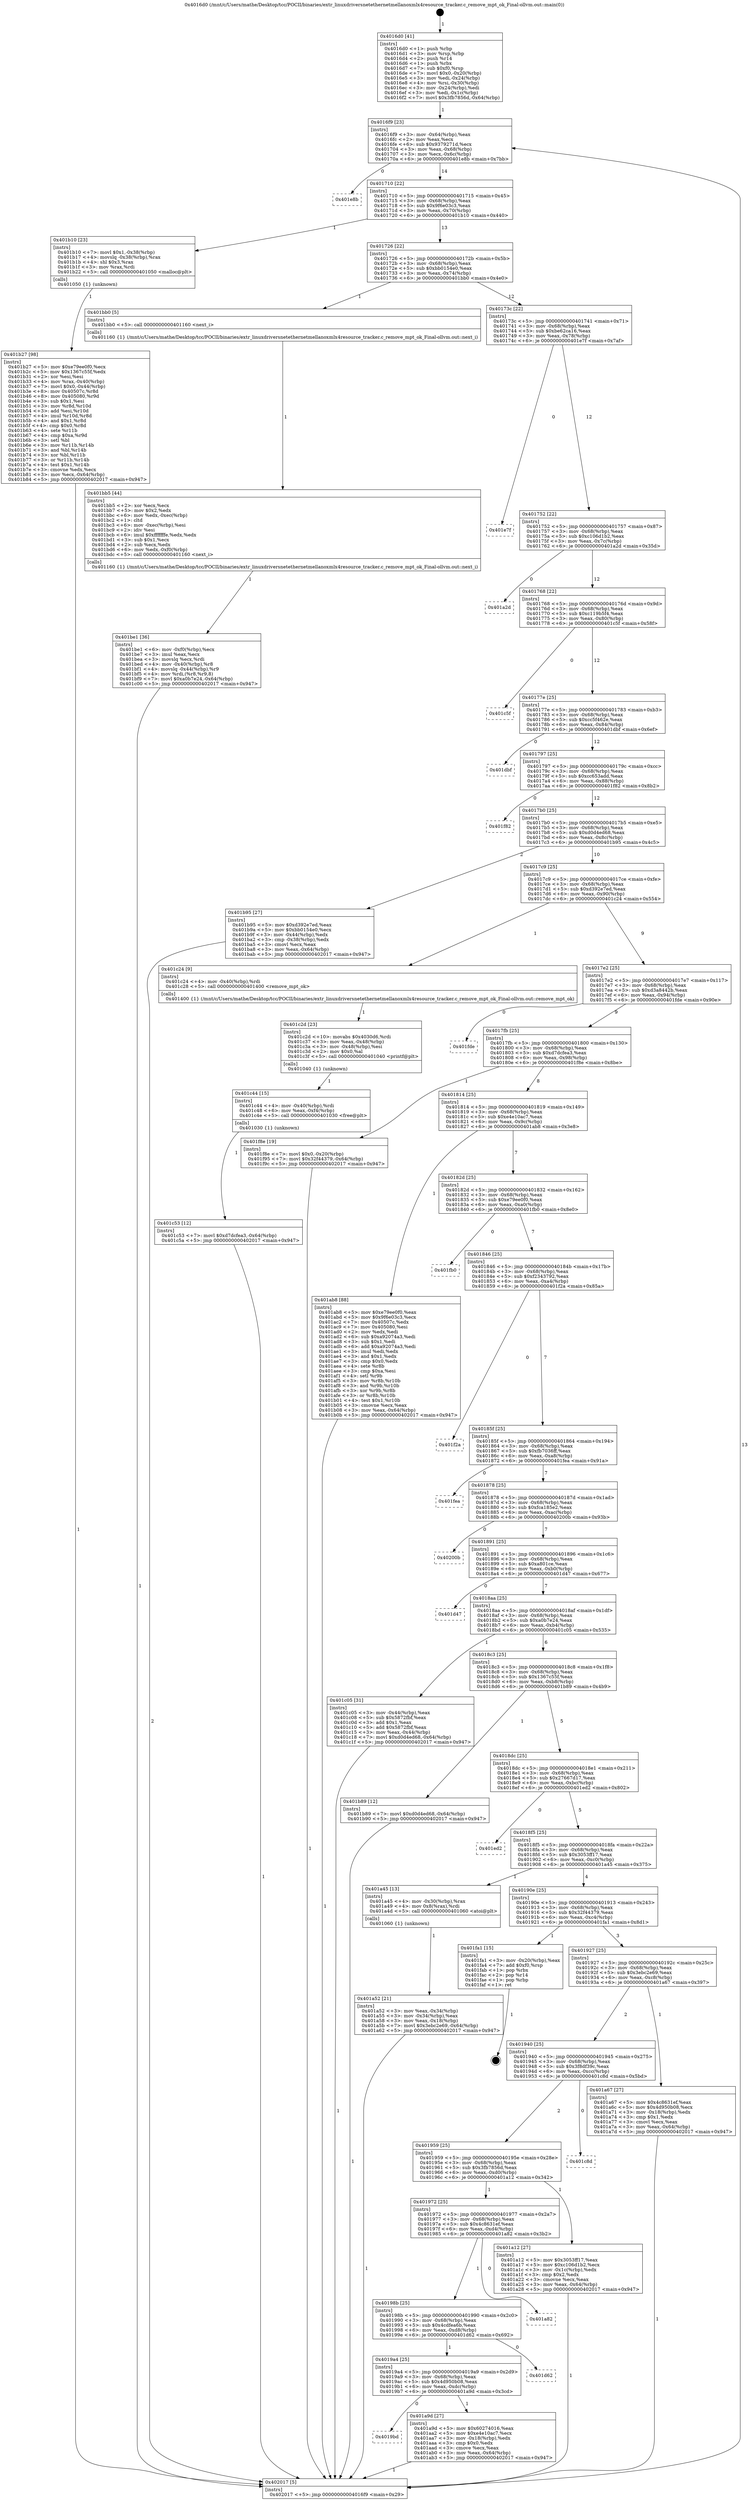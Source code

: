 digraph "0x4016d0" {
  label = "0x4016d0 (/mnt/c/Users/mathe/Desktop/tcc/POCII/binaries/extr_linuxdriversnetethernetmellanoxmlx4resource_tracker.c_remove_mpt_ok_Final-ollvm.out::main(0))"
  labelloc = "t"
  node[shape=record]

  Entry [label="",width=0.3,height=0.3,shape=circle,fillcolor=black,style=filled]
  "0x4016f9" [label="{
     0x4016f9 [23]\l
     | [instrs]\l
     &nbsp;&nbsp;0x4016f9 \<+3\>: mov -0x64(%rbp),%eax\l
     &nbsp;&nbsp;0x4016fc \<+2\>: mov %eax,%ecx\l
     &nbsp;&nbsp;0x4016fe \<+6\>: sub $0x9379271d,%ecx\l
     &nbsp;&nbsp;0x401704 \<+3\>: mov %eax,-0x68(%rbp)\l
     &nbsp;&nbsp;0x401707 \<+3\>: mov %ecx,-0x6c(%rbp)\l
     &nbsp;&nbsp;0x40170a \<+6\>: je 0000000000401e8b \<main+0x7bb\>\l
  }"]
  "0x401e8b" [label="{
     0x401e8b\l
  }", style=dashed]
  "0x401710" [label="{
     0x401710 [22]\l
     | [instrs]\l
     &nbsp;&nbsp;0x401710 \<+5\>: jmp 0000000000401715 \<main+0x45\>\l
     &nbsp;&nbsp;0x401715 \<+3\>: mov -0x68(%rbp),%eax\l
     &nbsp;&nbsp;0x401718 \<+5\>: sub $0x9f6e03c3,%eax\l
     &nbsp;&nbsp;0x40171d \<+3\>: mov %eax,-0x70(%rbp)\l
     &nbsp;&nbsp;0x401720 \<+6\>: je 0000000000401b10 \<main+0x440\>\l
  }"]
  Exit [label="",width=0.3,height=0.3,shape=circle,fillcolor=black,style=filled,peripheries=2]
  "0x401b10" [label="{
     0x401b10 [23]\l
     | [instrs]\l
     &nbsp;&nbsp;0x401b10 \<+7\>: movl $0x1,-0x38(%rbp)\l
     &nbsp;&nbsp;0x401b17 \<+4\>: movslq -0x38(%rbp),%rax\l
     &nbsp;&nbsp;0x401b1b \<+4\>: shl $0x3,%rax\l
     &nbsp;&nbsp;0x401b1f \<+3\>: mov %rax,%rdi\l
     &nbsp;&nbsp;0x401b22 \<+5\>: call 0000000000401050 \<malloc@plt\>\l
     | [calls]\l
     &nbsp;&nbsp;0x401050 \{1\} (unknown)\l
  }"]
  "0x401726" [label="{
     0x401726 [22]\l
     | [instrs]\l
     &nbsp;&nbsp;0x401726 \<+5\>: jmp 000000000040172b \<main+0x5b\>\l
     &nbsp;&nbsp;0x40172b \<+3\>: mov -0x68(%rbp),%eax\l
     &nbsp;&nbsp;0x40172e \<+5\>: sub $0xbb0154e0,%eax\l
     &nbsp;&nbsp;0x401733 \<+3\>: mov %eax,-0x74(%rbp)\l
     &nbsp;&nbsp;0x401736 \<+6\>: je 0000000000401bb0 \<main+0x4e0\>\l
  }"]
  "0x401c53" [label="{
     0x401c53 [12]\l
     | [instrs]\l
     &nbsp;&nbsp;0x401c53 \<+7\>: movl $0xd7dcfea3,-0x64(%rbp)\l
     &nbsp;&nbsp;0x401c5a \<+5\>: jmp 0000000000402017 \<main+0x947\>\l
  }"]
  "0x401bb0" [label="{
     0x401bb0 [5]\l
     | [instrs]\l
     &nbsp;&nbsp;0x401bb0 \<+5\>: call 0000000000401160 \<next_i\>\l
     | [calls]\l
     &nbsp;&nbsp;0x401160 \{1\} (/mnt/c/Users/mathe/Desktop/tcc/POCII/binaries/extr_linuxdriversnetethernetmellanoxmlx4resource_tracker.c_remove_mpt_ok_Final-ollvm.out::next_i)\l
  }"]
  "0x40173c" [label="{
     0x40173c [22]\l
     | [instrs]\l
     &nbsp;&nbsp;0x40173c \<+5\>: jmp 0000000000401741 \<main+0x71\>\l
     &nbsp;&nbsp;0x401741 \<+3\>: mov -0x68(%rbp),%eax\l
     &nbsp;&nbsp;0x401744 \<+5\>: sub $0xbe62ca16,%eax\l
     &nbsp;&nbsp;0x401749 \<+3\>: mov %eax,-0x78(%rbp)\l
     &nbsp;&nbsp;0x40174c \<+6\>: je 0000000000401e7f \<main+0x7af\>\l
  }"]
  "0x401c44" [label="{
     0x401c44 [15]\l
     | [instrs]\l
     &nbsp;&nbsp;0x401c44 \<+4\>: mov -0x40(%rbp),%rdi\l
     &nbsp;&nbsp;0x401c48 \<+6\>: mov %eax,-0xf4(%rbp)\l
     &nbsp;&nbsp;0x401c4e \<+5\>: call 0000000000401030 \<free@plt\>\l
     | [calls]\l
     &nbsp;&nbsp;0x401030 \{1\} (unknown)\l
  }"]
  "0x401e7f" [label="{
     0x401e7f\l
  }", style=dashed]
  "0x401752" [label="{
     0x401752 [22]\l
     | [instrs]\l
     &nbsp;&nbsp;0x401752 \<+5\>: jmp 0000000000401757 \<main+0x87\>\l
     &nbsp;&nbsp;0x401757 \<+3\>: mov -0x68(%rbp),%eax\l
     &nbsp;&nbsp;0x40175a \<+5\>: sub $0xc106d1b2,%eax\l
     &nbsp;&nbsp;0x40175f \<+3\>: mov %eax,-0x7c(%rbp)\l
     &nbsp;&nbsp;0x401762 \<+6\>: je 0000000000401a2d \<main+0x35d\>\l
  }"]
  "0x401c2d" [label="{
     0x401c2d [23]\l
     | [instrs]\l
     &nbsp;&nbsp;0x401c2d \<+10\>: movabs $0x4030d6,%rdi\l
     &nbsp;&nbsp;0x401c37 \<+3\>: mov %eax,-0x48(%rbp)\l
     &nbsp;&nbsp;0x401c3a \<+3\>: mov -0x48(%rbp),%esi\l
     &nbsp;&nbsp;0x401c3d \<+2\>: mov $0x0,%al\l
     &nbsp;&nbsp;0x401c3f \<+5\>: call 0000000000401040 \<printf@plt\>\l
     | [calls]\l
     &nbsp;&nbsp;0x401040 \{1\} (unknown)\l
  }"]
  "0x401a2d" [label="{
     0x401a2d\l
  }", style=dashed]
  "0x401768" [label="{
     0x401768 [22]\l
     | [instrs]\l
     &nbsp;&nbsp;0x401768 \<+5\>: jmp 000000000040176d \<main+0x9d\>\l
     &nbsp;&nbsp;0x40176d \<+3\>: mov -0x68(%rbp),%eax\l
     &nbsp;&nbsp;0x401770 \<+5\>: sub $0xc119b5f4,%eax\l
     &nbsp;&nbsp;0x401775 \<+3\>: mov %eax,-0x80(%rbp)\l
     &nbsp;&nbsp;0x401778 \<+6\>: je 0000000000401c5f \<main+0x58f\>\l
  }"]
  "0x401be1" [label="{
     0x401be1 [36]\l
     | [instrs]\l
     &nbsp;&nbsp;0x401be1 \<+6\>: mov -0xf0(%rbp),%ecx\l
     &nbsp;&nbsp;0x401be7 \<+3\>: imul %eax,%ecx\l
     &nbsp;&nbsp;0x401bea \<+3\>: movslq %ecx,%rdi\l
     &nbsp;&nbsp;0x401bed \<+4\>: mov -0x40(%rbp),%r8\l
     &nbsp;&nbsp;0x401bf1 \<+4\>: movslq -0x44(%rbp),%r9\l
     &nbsp;&nbsp;0x401bf5 \<+4\>: mov %rdi,(%r8,%r9,8)\l
     &nbsp;&nbsp;0x401bf9 \<+7\>: movl $0xa0b7e24,-0x64(%rbp)\l
     &nbsp;&nbsp;0x401c00 \<+5\>: jmp 0000000000402017 \<main+0x947\>\l
  }"]
  "0x401c5f" [label="{
     0x401c5f\l
  }", style=dashed]
  "0x40177e" [label="{
     0x40177e [25]\l
     | [instrs]\l
     &nbsp;&nbsp;0x40177e \<+5\>: jmp 0000000000401783 \<main+0xb3\>\l
     &nbsp;&nbsp;0x401783 \<+3\>: mov -0x68(%rbp),%eax\l
     &nbsp;&nbsp;0x401786 \<+5\>: sub $0xcc5f462e,%eax\l
     &nbsp;&nbsp;0x40178b \<+6\>: mov %eax,-0x84(%rbp)\l
     &nbsp;&nbsp;0x401791 \<+6\>: je 0000000000401dbf \<main+0x6ef\>\l
  }"]
  "0x401bb5" [label="{
     0x401bb5 [44]\l
     | [instrs]\l
     &nbsp;&nbsp;0x401bb5 \<+2\>: xor %ecx,%ecx\l
     &nbsp;&nbsp;0x401bb7 \<+5\>: mov $0x2,%edx\l
     &nbsp;&nbsp;0x401bbc \<+6\>: mov %edx,-0xec(%rbp)\l
     &nbsp;&nbsp;0x401bc2 \<+1\>: cltd\l
     &nbsp;&nbsp;0x401bc3 \<+6\>: mov -0xec(%rbp),%esi\l
     &nbsp;&nbsp;0x401bc9 \<+2\>: idiv %esi\l
     &nbsp;&nbsp;0x401bcb \<+6\>: imul $0xfffffffe,%edx,%edx\l
     &nbsp;&nbsp;0x401bd1 \<+3\>: sub $0x1,%ecx\l
     &nbsp;&nbsp;0x401bd4 \<+2\>: sub %ecx,%edx\l
     &nbsp;&nbsp;0x401bd6 \<+6\>: mov %edx,-0xf0(%rbp)\l
     &nbsp;&nbsp;0x401bdc \<+5\>: call 0000000000401160 \<next_i\>\l
     | [calls]\l
     &nbsp;&nbsp;0x401160 \{1\} (/mnt/c/Users/mathe/Desktop/tcc/POCII/binaries/extr_linuxdriversnetethernetmellanoxmlx4resource_tracker.c_remove_mpt_ok_Final-ollvm.out::next_i)\l
  }"]
  "0x401dbf" [label="{
     0x401dbf\l
  }", style=dashed]
  "0x401797" [label="{
     0x401797 [25]\l
     | [instrs]\l
     &nbsp;&nbsp;0x401797 \<+5\>: jmp 000000000040179c \<main+0xcc\>\l
     &nbsp;&nbsp;0x40179c \<+3\>: mov -0x68(%rbp),%eax\l
     &nbsp;&nbsp;0x40179f \<+5\>: sub $0xcc653add,%eax\l
     &nbsp;&nbsp;0x4017a4 \<+6\>: mov %eax,-0x88(%rbp)\l
     &nbsp;&nbsp;0x4017aa \<+6\>: je 0000000000401f82 \<main+0x8b2\>\l
  }"]
  "0x401b27" [label="{
     0x401b27 [98]\l
     | [instrs]\l
     &nbsp;&nbsp;0x401b27 \<+5\>: mov $0xe79ee0f0,%ecx\l
     &nbsp;&nbsp;0x401b2c \<+5\>: mov $0x1367c55f,%edx\l
     &nbsp;&nbsp;0x401b31 \<+2\>: xor %esi,%esi\l
     &nbsp;&nbsp;0x401b33 \<+4\>: mov %rax,-0x40(%rbp)\l
     &nbsp;&nbsp;0x401b37 \<+7\>: movl $0x0,-0x44(%rbp)\l
     &nbsp;&nbsp;0x401b3e \<+8\>: mov 0x40507c,%r8d\l
     &nbsp;&nbsp;0x401b46 \<+8\>: mov 0x405080,%r9d\l
     &nbsp;&nbsp;0x401b4e \<+3\>: sub $0x1,%esi\l
     &nbsp;&nbsp;0x401b51 \<+3\>: mov %r8d,%r10d\l
     &nbsp;&nbsp;0x401b54 \<+3\>: add %esi,%r10d\l
     &nbsp;&nbsp;0x401b57 \<+4\>: imul %r10d,%r8d\l
     &nbsp;&nbsp;0x401b5b \<+4\>: and $0x1,%r8d\l
     &nbsp;&nbsp;0x401b5f \<+4\>: cmp $0x0,%r8d\l
     &nbsp;&nbsp;0x401b63 \<+4\>: sete %r11b\l
     &nbsp;&nbsp;0x401b67 \<+4\>: cmp $0xa,%r9d\l
     &nbsp;&nbsp;0x401b6b \<+3\>: setl %bl\l
     &nbsp;&nbsp;0x401b6e \<+3\>: mov %r11b,%r14b\l
     &nbsp;&nbsp;0x401b71 \<+3\>: and %bl,%r14b\l
     &nbsp;&nbsp;0x401b74 \<+3\>: xor %bl,%r11b\l
     &nbsp;&nbsp;0x401b77 \<+3\>: or %r11b,%r14b\l
     &nbsp;&nbsp;0x401b7a \<+4\>: test $0x1,%r14b\l
     &nbsp;&nbsp;0x401b7e \<+3\>: cmovne %edx,%ecx\l
     &nbsp;&nbsp;0x401b81 \<+3\>: mov %ecx,-0x64(%rbp)\l
     &nbsp;&nbsp;0x401b84 \<+5\>: jmp 0000000000402017 \<main+0x947\>\l
  }"]
  "0x401f82" [label="{
     0x401f82\l
  }", style=dashed]
  "0x4017b0" [label="{
     0x4017b0 [25]\l
     | [instrs]\l
     &nbsp;&nbsp;0x4017b0 \<+5\>: jmp 00000000004017b5 \<main+0xe5\>\l
     &nbsp;&nbsp;0x4017b5 \<+3\>: mov -0x68(%rbp),%eax\l
     &nbsp;&nbsp;0x4017b8 \<+5\>: sub $0xd0d4ed68,%eax\l
     &nbsp;&nbsp;0x4017bd \<+6\>: mov %eax,-0x8c(%rbp)\l
     &nbsp;&nbsp;0x4017c3 \<+6\>: je 0000000000401b95 \<main+0x4c5\>\l
  }"]
  "0x4019bd" [label="{
     0x4019bd\l
  }", style=dashed]
  "0x401b95" [label="{
     0x401b95 [27]\l
     | [instrs]\l
     &nbsp;&nbsp;0x401b95 \<+5\>: mov $0xd392e7ed,%eax\l
     &nbsp;&nbsp;0x401b9a \<+5\>: mov $0xbb0154e0,%ecx\l
     &nbsp;&nbsp;0x401b9f \<+3\>: mov -0x44(%rbp),%edx\l
     &nbsp;&nbsp;0x401ba2 \<+3\>: cmp -0x38(%rbp),%edx\l
     &nbsp;&nbsp;0x401ba5 \<+3\>: cmovl %ecx,%eax\l
     &nbsp;&nbsp;0x401ba8 \<+3\>: mov %eax,-0x64(%rbp)\l
     &nbsp;&nbsp;0x401bab \<+5\>: jmp 0000000000402017 \<main+0x947\>\l
  }"]
  "0x4017c9" [label="{
     0x4017c9 [25]\l
     | [instrs]\l
     &nbsp;&nbsp;0x4017c9 \<+5\>: jmp 00000000004017ce \<main+0xfe\>\l
     &nbsp;&nbsp;0x4017ce \<+3\>: mov -0x68(%rbp),%eax\l
     &nbsp;&nbsp;0x4017d1 \<+5\>: sub $0xd392e7ed,%eax\l
     &nbsp;&nbsp;0x4017d6 \<+6\>: mov %eax,-0x90(%rbp)\l
     &nbsp;&nbsp;0x4017dc \<+6\>: je 0000000000401c24 \<main+0x554\>\l
  }"]
  "0x401a9d" [label="{
     0x401a9d [27]\l
     | [instrs]\l
     &nbsp;&nbsp;0x401a9d \<+5\>: mov $0x60274016,%eax\l
     &nbsp;&nbsp;0x401aa2 \<+5\>: mov $0xe4e10ac7,%ecx\l
     &nbsp;&nbsp;0x401aa7 \<+3\>: mov -0x18(%rbp),%edx\l
     &nbsp;&nbsp;0x401aaa \<+3\>: cmp $0x0,%edx\l
     &nbsp;&nbsp;0x401aad \<+3\>: cmove %ecx,%eax\l
     &nbsp;&nbsp;0x401ab0 \<+3\>: mov %eax,-0x64(%rbp)\l
     &nbsp;&nbsp;0x401ab3 \<+5\>: jmp 0000000000402017 \<main+0x947\>\l
  }"]
  "0x401c24" [label="{
     0x401c24 [9]\l
     | [instrs]\l
     &nbsp;&nbsp;0x401c24 \<+4\>: mov -0x40(%rbp),%rdi\l
     &nbsp;&nbsp;0x401c28 \<+5\>: call 0000000000401400 \<remove_mpt_ok\>\l
     | [calls]\l
     &nbsp;&nbsp;0x401400 \{1\} (/mnt/c/Users/mathe/Desktop/tcc/POCII/binaries/extr_linuxdriversnetethernetmellanoxmlx4resource_tracker.c_remove_mpt_ok_Final-ollvm.out::remove_mpt_ok)\l
  }"]
  "0x4017e2" [label="{
     0x4017e2 [25]\l
     | [instrs]\l
     &nbsp;&nbsp;0x4017e2 \<+5\>: jmp 00000000004017e7 \<main+0x117\>\l
     &nbsp;&nbsp;0x4017e7 \<+3\>: mov -0x68(%rbp),%eax\l
     &nbsp;&nbsp;0x4017ea \<+5\>: sub $0xd3a8442b,%eax\l
     &nbsp;&nbsp;0x4017ef \<+6\>: mov %eax,-0x94(%rbp)\l
     &nbsp;&nbsp;0x4017f5 \<+6\>: je 0000000000401fde \<main+0x90e\>\l
  }"]
  "0x4019a4" [label="{
     0x4019a4 [25]\l
     | [instrs]\l
     &nbsp;&nbsp;0x4019a4 \<+5\>: jmp 00000000004019a9 \<main+0x2d9\>\l
     &nbsp;&nbsp;0x4019a9 \<+3\>: mov -0x68(%rbp),%eax\l
     &nbsp;&nbsp;0x4019ac \<+5\>: sub $0x4d950b08,%eax\l
     &nbsp;&nbsp;0x4019b1 \<+6\>: mov %eax,-0xdc(%rbp)\l
     &nbsp;&nbsp;0x4019b7 \<+6\>: je 0000000000401a9d \<main+0x3cd\>\l
  }"]
  "0x401fde" [label="{
     0x401fde\l
  }", style=dashed]
  "0x4017fb" [label="{
     0x4017fb [25]\l
     | [instrs]\l
     &nbsp;&nbsp;0x4017fb \<+5\>: jmp 0000000000401800 \<main+0x130\>\l
     &nbsp;&nbsp;0x401800 \<+3\>: mov -0x68(%rbp),%eax\l
     &nbsp;&nbsp;0x401803 \<+5\>: sub $0xd7dcfea3,%eax\l
     &nbsp;&nbsp;0x401808 \<+6\>: mov %eax,-0x98(%rbp)\l
     &nbsp;&nbsp;0x40180e \<+6\>: je 0000000000401f8e \<main+0x8be\>\l
  }"]
  "0x401d62" [label="{
     0x401d62\l
  }", style=dashed]
  "0x401f8e" [label="{
     0x401f8e [19]\l
     | [instrs]\l
     &nbsp;&nbsp;0x401f8e \<+7\>: movl $0x0,-0x20(%rbp)\l
     &nbsp;&nbsp;0x401f95 \<+7\>: movl $0x32f44379,-0x64(%rbp)\l
     &nbsp;&nbsp;0x401f9c \<+5\>: jmp 0000000000402017 \<main+0x947\>\l
  }"]
  "0x401814" [label="{
     0x401814 [25]\l
     | [instrs]\l
     &nbsp;&nbsp;0x401814 \<+5\>: jmp 0000000000401819 \<main+0x149\>\l
     &nbsp;&nbsp;0x401819 \<+3\>: mov -0x68(%rbp),%eax\l
     &nbsp;&nbsp;0x40181c \<+5\>: sub $0xe4e10ac7,%eax\l
     &nbsp;&nbsp;0x401821 \<+6\>: mov %eax,-0x9c(%rbp)\l
     &nbsp;&nbsp;0x401827 \<+6\>: je 0000000000401ab8 \<main+0x3e8\>\l
  }"]
  "0x40198b" [label="{
     0x40198b [25]\l
     | [instrs]\l
     &nbsp;&nbsp;0x40198b \<+5\>: jmp 0000000000401990 \<main+0x2c0\>\l
     &nbsp;&nbsp;0x401990 \<+3\>: mov -0x68(%rbp),%eax\l
     &nbsp;&nbsp;0x401993 \<+5\>: sub $0x4cdfea6b,%eax\l
     &nbsp;&nbsp;0x401998 \<+6\>: mov %eax,-0xd8(%rbp)\l
     &nbsp;&nbsp;0x40199e \<+6\>: je 0000000000401d62 \<main+0x692\>\l
  }"]
  "0x401ab8" [label="{
     0x401ab8 [88]\l
     | [instrs]\l
     &nbsp;&nbsp;0x401ab8 \<+5\>: mov $0xe79ee0f0,%eax\l
     &nbsp;&nbsp;0x401abd \<+5\>: mov $0x9f6e03c3,%ecx\l
     &nbsp;&nbsp;0x401ac2 \<+7\>: mov 0x40507c,%edx\l
     &nbsp;&nbsp;0x401ac9 \<+7\>: mov 0x405080,%esi\l
     &nbsp;&nbsp;0x401ad0 \<+2\>: mov %edx,%edi\l
     &nbsp;&nbsp;0x401ad2 \<+6\>: sub $0xa92074a3,%edi\l
     &nbsp;&nbsp;0x401ad8 \<+3\>: sub $0x1,%edi\l
     &nbsp;&nbsp;0x401adb \<+6\>: add $0xa92074a3,%edi\l
     &nbsp;&nbsp;0x401ae1 \<+3\>: imul %edi,%edx\l
     &nbsp;&nbsp;0x401ae4 \<+3\>: and $0x1,%edx\l
     &nbsp;&nbsp;0x401ae7 \<+3\>: cmp $0x0,%edx\l
     &nbsp;&nbsp;0x401aea \<+4\>: sete %r8b\l
     &nbsp;&nbsp;0x401aee \<+3\>: cmp $0xa,%esi\l
     &nbsp;&nbsp;0x401af1 \<+4\>: setl %r9b\l
     &nbsp;&nbsp;0x401af5 \<+3\>: mov %r8b,%r10b\l
     &nbsp;&nbsp;0x401af8 \<+3\>: and %r9b,%r10b\l
     &nbsp;&nbsp;0x401afb \<+3\>: xor %r9b,%r8b\l
     &nbsp;&nbsp;0x401afe \<+3\>: or %r8b,%r10b\l
     &nbsp;&nbsp;0x401b01 \<+4\>: test $0x1,%r10b\l
     &nbsp;&nbsp;0x401b05 \<+3\>: cmovne %ecx,%eax\l
     &nbsp;&nbsp;0x401b08 \<+3\>: mov %eax,-0x64(%rbp)\l
     &nbsp;&nbsp;0x401b0b \<+5\>: jmp 0000000000402017 \<main+0x947\>\l
  }"]
  "0x40182d" [label="{
     0x40182d [25]\l
     | [instrs]\l
     &nbsp;&nbsp;0x40182d \<+5\>: jmp 0000000000401832 \<main+0x162\>\l
     &nbsp;&nbsp;0x401832 \<+3\>: mov -0x68(%rbp),%eax\l
     &nbsp;&nbsp;0x401835 \<+5\>: sub $0xe79ee0f0,%eax\l
     &nbsp;&nbsp;0x40183a \<+6\>: mov %eax,-0xa0(%rbp)\l
     &nbsp;&nbsp;0x401840 \<+6\>: je 0000000000401fb0 \<main+0x8e0\>\l
  }"]
  "0x401a82" [label="{
     0x401a82\l
  }", style=dashed]
  "0x401fb0" [label="{
     0x401fb0\l
  }", style=dashed]
  "0x401846" [label="{
     0x401846 [25]\l
     | [instrs]\l
     &nbsp;&nbsp;0x401846 \<+5\>: jmp 000000000040184b \<main+0x17b\>\l
     &nbsp;&nbsp;0x40184b \<+3\>: mov -0x68(%rbp),%eax\l
     &nbsp;&nbsp;0x40184e \<+5\>: sub $0xf2343792,%eax\l
     &nbsp;&nbsp;0x401853 \<+6\>: mov %eax,-0xa4(%rbp)\l
     &nbsp;&nbsp;0x401859 \<+6\>: je 0000000000401f2a \<main+0x85a\>\l
  }"]
  "0x401a52" [label="{
     0x401a52 [21]\l
     | [instrs]\l
     &nbsp;&nbsp;0x401a52 \<+3\>: mov %eax,-0x34(%rbp)\l
     &nbsp;&nbsp;0x401a55 \<+3\>: mov -0x34(%rbp),%eax\l
     &nbsp;&nbsp;0x401a58 \<+3\>: mov %eax,-0x18(%rbp)\l
     &nbsp;&nbsp;0x401a5b \<+7\>: movl $0x3ebc2e69,-0x64(%rbp)\l
     &nbsp;&nbsp;0x401a62 \<+5\>: jmp 0000000000402017 \<main+0x947\>\l
  }"]
  "0x401f2a" [label="{
     0x401f2a\l
  }", style=dashed]
  "0x40185f" [label="{
     0x40185f [25]\l
     | [instrs]\l
     &nbsp;&nbsp;0x40185f \<+5\>: jmp 0000000000401864 \<main+0x194\>\l
     &nbsp;&nbsp;0x401864 \<+3\>: mov -0x68(%rbp),%eax\l
     &nbsp;&nbsp;0x401867 \<+5\>: sub $0xfb7036ff,%eax\l
     &nbsp;&nbsp;0x40186c \<+6\>: mov %eax,-0xa8(%rbp)\l
     &nbsp;&nbsp;0x401872 \<+6\>: je 0000000000401fea \<main+0x91a\>\l
  }"]
  "0x4016d0" [label="{
     0x4016d0 [41]\l
     | [instrs]\l
     &nbsp;&nbsp;0x4016d0 \<+1\>: push %rbp\l
     &nbsp;&nbsp;0x4016d1 \<+3\>: mov %rsp,%rbp\l
     &nbsp;&nbsp;0x4016d4 \<+2\>: push %r14\l
     &nbsp;&nbsp;0x4016d6 \<+1\>: push %rbx\l
     &nbsp;&nbsp;0x4016d7 \<+7\>: sub $0xf0,%rsp\l
     &nbsp;&nbsp;0x4016de \<+7\>: movl $0x0,-0x20(%rbp)\l
     &nbsp;&nbsp;0x4016e5 \<+3\>: mov %edi,-0x24(%rbp)\l
     &nbsp;&nbsp;0x4016e8 \<+4\>: mov %rsi,-0x30(%rbp)\l
     &nbsp;&nbsp;0x4016ec \<+3\>: mov -0x24(%rbp),%edi\l
     &nbsp;&nbsp;0x4016ef \<+3\>: mov %edi,-0x1c(%rbp)\l
     &nbsp;&nbsp;0x4016f2 \<+7\>: movl $0x3fb7856d,-0x64(%rbp)\l
  }"]
  "0x401fea" [label="{
     0x401fea\l
  }", style=dashed]
  "0x401878" [label="{
     0x401878 [25]\l
     | [instrs]\l
     &nbsp;&nbsp;0x401878 \<+5\>: jmp 000000000040187d \<main+0x1ad\>\l
     &nbsp;&nbsp;0x40187d \<+3\>: mov -0x68(%rbp),%eax\l
     &nbsp;&nbsp;0x401880 \<+5\>: sub $0xfca185e2,%eax\l
     &nbsp;&nbsp;0x401885 \<+6\>: mov %eax,-0xac(%rbp)\l
     &nbsp;&nbsp;0x40188b \<+6\>: je 000000000040200b \<main+0x93b\>\l
  }"]
  "0x402017" [label="{
     0x402017 [5]\l
     | [instrs]\l
     &nbsp;&nbsp;0x402017 \<+5\>: jmp 00000000004016f9 \<main+0x29\>\l
  }"]
  "0x40200b" [label="{
     0x40200b\l
  }", style=dashed]
  "0x401891" [label="{
     0x401891 [25]\l
     | [instrs]\l
     &nbsp;&nbsp;0x401891 \<+5\>: jmp 0000000000401896 \<main+0x1c6\>\l
     &nbsp;&nbsp;0x401896 \<+3\>: mov -0x68(%rbp),%eax\l
     &nbsp;&nbsp;0x401899 \<+5\>: sub $0xa801ce,%eax\l
     &nbsp;&nbsp;0x40189e \<+6\>: mov %eax,-0xb0(%rbp)\l
     &nbsp;&nbsp;0x4018a4 \<+6\>: je 0000000000401d47 \<main+0x677\>\l
  }"]
  "0x401972" [label="{
     0x401972 [25]\l
     | [instrs]\l
     &nbsp;&nbsp;0x401972 \<+5\>: jmp 0000000000401977 \<main+0x2a7\>\l
     &nbsp;&nbsp;0x401977 \<+3\>: mov -0x68(%rbp),%eax\l
     &nbsp;&nbsp;0x40197a \<+5\>: sub $0x4c8631ef,%eax\l
     &nbsp;&nbsp;0x40197f \<+6\>: mov %eax,-0xd4(%rbp)\l
     &nbsp;&nbsp;0x401985 \<+6\>: je 0000000000401a82 \<main+0x3b2\>\l
  }"]
  "0x401d47" [label="{
     0x401d47\l
  }", style=dashed]
  "0x4018aa" [label="{
     0x4018aa [25]\l
     | [instrs]\l
     &nbsp;&nbsp;0x4018aa \<+5\>: jmp 00000000004018af \<main+0x1df\>\l
     &nbsp;&nbsp;0x4018af \<+3\>: mov -0x68(%rbp),%eax\l
     &nbsp;&nbsp;0x4018b2 \<+5\>: sub $0xa0b7e24,%eax\l
     &nbsp;&nbsp;0x4018b7 \<+6\>: mov %eax,-0xb4(%rbp)\l
     &nbsp;&nbsp;0x4018bd \<+6\>: je 0000000000401c05 \<main+0x535\>\l
  }"]
  "0x401a12" [label="{
     0x401a12 [27]\l
     | [instrs]\l
     &nbsp;&nbsp;0x401a12 \<+5\>: mov $0x3053ff17,%eax\l
     &nbsp;&nbsp;0x401a17 \<+5\>: mov $0xc106d1b2,%ecx\l
     &nbsp;&nbsp;0x401a1c \<+3\>: mov -0x1c(%rbp),%edx\l
     &nbsp;&nbsp;0x401a1f \<+3\>: cmp $0x2,%edx\l
     &nbsp;&nbsp;0x401a22 \<+3\>: cmovne %ecx,%eax\l
     &nbsp;&nbsp;0x401a25 \<+3\>: mov %eax,-0x64(%rbp)\l
     &nbsp;&nbsp;0x401a28 \<+5\>: jmp 0000000000402017 \<main+0x947\>\l
  }"]
  "0x401c05" [label="{
     0x401c05 [31]\l
     | [instrs]\l
     &nbsp;&nbsp;0x401c05 \<+3\>: mov -0x44(%rbp),%eax\l
     &nbsp;&nbsp;0x401c08 \<+5\>: sub $0x5872fbf,%eax\l
     &nbsp;&nbsp;0x401c0d \<+3\>: add $0x1,%eax\l
     &nbsp;&nbsp;0x401c10 \<+5\>: add $0x5872fbf,%eax\l
     &nbsp;&nbsp;0x401c15 \<+3\>: mov %eax,-0x44(%rbp)\l
     &nbsp;&nbsp;0x401c18 \<+7\>: movl $0xd0d4ed68,-0x64(%rbp)\l
     &nbsp;&nbsp;0x401c1f \<+5\>: jmp 0000000000402017 \<main+0x947\>\l
  }"]
  "0x4018c3" [label="{
     0x4018c3 [25]\l
     | [instrs]\l
     &nbsp;&nbsp;0x4018c3 \<+5\>: jmp 00000000004018c8 \<main+0x1f8\>\l
     &nbsp;&nbsp;0x4018c8 \<+3\>: mov -0x68(%rbp),%eax\l
     &nbsp;&nbsp;0x4018cb \<+5\>: sub $0x1367c55f,%eax\l
     &nbsp;&nbsp;0x4018d0 \<+6\>: mov %eax,-0xb8(%rbp)\l
     &nbsp;&nbsp;0x4018d6 \<+6\>: je 0000000000401b89 \<main+0x4b9\>\l
  }"]
  "0x401959" [label="{
     0x401959 [25]\l
     | [instrs]\l
     &nbsp;&nbsp;0x401959 \<+5\>: jmp 000000000040195e \<main+0x28e\>\l
     &nbsp;&nbsp;0x40195e \<+3\>: mov -0x68(%rbp),%eax\l
     &nbsp;&nbsp;0x401961 \<+5\>: sub $0x3fb7856d,%eax\l
     &nbsp;&nbsp;0x401966 \<+6\>: mov %eax,-0xd0(%rbp)\l
     &nbsp;&nbsp;0x40196c \<+6\>: je 0000000000401a12 \<main+0x342\>\l
  }"]
  "0x401b89" [label="{
     0x401b89 [12]\l
     | [instrs]\l
     &nbsp;&nbsp;0x401b89 \<+7\>: movl $0xd0d4ed68,-0x64(%rbp)\l
     &nbsp;&nbsp;0x401b90 \<+5\>: jmp 0000000000402017 \<main+0x947\>\l
  }"]
  "0x4018dc" [label="{
     0x4018dc [25]\l
     | [instrs]\l
     &nbsp;&nbsp;0x4018dc \<+5\>: jmp 00000000004018e1 \<main+0x211\>\l
     &nbsp;&nbsp;0x4018e1 \<+3\>: mov -0x68(%rbp),%eax\l
     &nbsp;&nbsp;0x4018e4 \<+5\>: sub $0x27667d17,%eax\l
     &nbsp;&nbsp;0x4018e9 \<+6\>: mov %eax,-0xbc(%rbp)\l
     &nbsp;&nbsp;0x4018ef \<+6\>: je 0000000000401ed2 \<main+0x802\>\l
  }"]
  "0x401c8d" [label="{
     0x401c8d\l
  }", style=dashed]
  "0x401ed2" [label="{
     0x401ed2\l
  }", style=dashed]
  "0x4018f5" [label="{
     0x4018f5 [25]\l
     | [instrs]\l
     &nbsp;&nbsp;0x4018f5 \<+5\>: jmp 00000000004018fa \<main+0x22a\>\l
     &nbsp;&nbsp;0x4018fa \<+3\>: mov -0x68(%rbp),%eax\l
     &nbsp;&nbsp;0x4018fd \<+5\>: sub $0x3053ff17,%eax\l
     &nbsp;&nbsp;0x401902 \<+6\>: mov %eax,-0xc0(%rbp)\l
     &nbsp;&nbsp;0x401908 \<+6\>: je 0000000000401a45 \<main+0x375\>\l
  }"]
  "0x401940" [label="{
     0x401940 [25]\l
     | [instrs]\l
     &nbsp;&nbsp;0x401940 \<+5\>: jmp 0000000000401945 \<main+0x275\>\l
     &nbsp;&nbsp;0x401945 \<+3\>: mov -0x68(%rbp),%eax\l
     &nbsp;&nbsp;0x401948 \<+5\>: sub $0x3f8df39c,%eax\l
     &nbsp;&nbsp;0x40194d \<+6\>: mov %eax,-0xcc(%rbp)\l
     &nbsp;&nbsp;0x401953 \<+6\>: je 0000000000401c8d \<main+0x5bd\>\l
  }"]
  "0x401a45" [label="{
     0x401a45 [13]\l
     | [instrs]\l
     &nbsp;&nbsp;0x401a45 \<+4\>: mov -0x30(%rbp),%rax\l
     &nbsp;&nbsp;0x401a49 \<+4\>: mov 0x8(%rax),%rdi\l
     &nbsp;&nbsp;0x401a4d \<+5\>: call 0000000000401060 \<atoi@plt\>\l
     | [calls]\l
     &nbsp;&nbsp;0x401060 \{1\} (unknown)\l
  }"]
  "0x40190e" [label="{
     0x40190e [25]\l
     | [instrs]\l
     &nbsp;&nbsp;0x40190e \<+5\>: jmp 0000000000401913 \<main+0x243\>\l
     &nbsp;&nbsp;0x401913 \<+3\>: mov -0x68(%rbp),%eax\l
     &nbsp;&nbsp;0x401916 \<+5\>: sub $0x32f44379,%eax\l
     &nbsp;&nbsp;0x40191b \<+6\>: mov %eax,-0xc4(%rbp)\l
     &nbsp;&nbsp;0x401921 \<+6\>: je 0000000000401fa1 \<main+0x8d1\>\l
  }"]
  "0x401a67" [label="{
     0x401a67 [27]\l
     | [instrs]\l
     &nbsp;&nbsp;0x401a67 \<+5\>: mov $0x4c8631ef,%eax\l
     &nbsp;&nbsp;0x401a6c \<+5\>: mov $0x4d950b08,%ecx\l
     &nbsp;&nbsp;0x401a71 \<+3\>: mov -0x18(%rbp),%edx\l
     &nbsp;&nbsp;0x401a74 \<+3\>: cmp $0x1,%edx\l
     &nbsp;&nbsp;0x401a77 \<+3\>: cmovl %ecx,%eax\l
     &nbsp;&nbsp;0x401a7a \<+3\>: mov %eax,-0x64(%rbp)\l
     &nbsp;&nbsp;0x401a7d \<+5\>: jmp 0000000000402017 \<main+0x947\>\l
  }"]
  "0x401fa1" [label="{
     0x401fa1 [15]\l
     | [instrs]\l
     &nbsp;&nbsp;0x401fa1 \<+3\>: mov -0x20(%rbp),%eax\l
     &nbsp;&nbsp;0x401fa4 \<+7\>: add $0xf0,%rsp\l
     &nbsp;&nbsp;0x401fab \<+1\>: pop %rbx\l
     &nbsp;&nbsp;0x401fac \<+2\>: pop %r14\l
     &nbsp;&nbsp;0x401fae \<+1\>: pop %rbp\l
     &nbsp;&nbsp;0x401faf \<+1\>: ret\l
  }"]
  "0x401927" [label="{
     0x401927 [25]\l
     | [instrs]\l
     &nbsp;&nbsp;0x401927 \<+5\>: jmp 000000000040192c \<main+0x25c\>\l
     &nbsp;&nbsp;0x40192c \<+3\>: mov -0x68(%rbp),%eax\l
     &nbsp;&nbsp;0x40192f \<+5\>: sub $0x3ebc2e69,%eax\l
     &nbsp;&nbsp;0x401934 \<+6\>: mov %eax,-0xc8(%rbp)\l
     &nbsp;&nbsp;0x40193a \<+6\>: je 0000000000401a67 \<main+0x397\>\l
  }"]
  Entry -> "0x4016d0" [label=" 1"]
  "0x4016f9" -> "0x401e8b" [label=" 0"]
  "0x4016f9" -> "0x401710" [label=" 14"]
  "0x401fa1" -> Exit [label=" 1"]
  "0x401710" -> "0x401b10" [label=" 1"]
  "0x401710" -> "0x401726" [label=" 13"]
  "0x401f8e" -> "0x402017" [label=" 1"]
  "0x401726" -> "0x401bb0" [label=" 1"]
  "0x401726" -> "0x40173c" [label=" 12"]
  "0x401c53" -> "0x402017" [label=" 1"]
  "0x40173c" -> "0x401e7f" [label=" 0"]
  "0x40173c" -> "0x401752" [label=" 12"]
  "0x401c44" -> "0x401c53" [label=" 1"]
  "0x401752" -> "0x401a2d" [label=" 0"]
  "0x401752" -> "0x401768" [label=" 12"]
  "0x401c2d" -> "0x401c44" [label=" 1"]
  "0x401768" -> "0x401c5f" [label=" 0"]
  "0x401768" -> "0x40177e" [label=" 12"]
  "0x401c24" -> "0x401c2d" [label=" 1"]
  "0x40177e" -> "0x401dbf" [label=" 0"]
  "0x40177e" -> "0x401797" [label=" 12"]
  "0x401c05" -> "0x402017" [label=" 1"]
  "0x401797" -> "0x401f82" [label=" 0"]
  "0x401797" -> "0x4017b0" [label=" 12"]
  "0x401be1" -> "0x402017" [label=" 1"]
  "0x4017b0" -> "0x401b95" [label=" 2"]
  "0x4017b0" -> "0x4017c9" [label=" 10"]
  "0x401bb5" -> "0x401be1" [label=" 1"]
  "0x4017c9" -> "0x401c24" [label=" 1"]
  "0x4017c9" -> "0x4017e2" [label=" 9"]
  "0x401bb0" -> "0x401bb5" [label=" 1"]
  "0x4017e2" -> "0x401fde" [label=" 0"]
  "0x4017e2" -> "0x4017fb" [label=" 9"]
  "0x401b89" -> "0x402017" [label=" 1"]
  "0x4017fb" -> "0x401f8e" [label=" 1"]
  "0x4017fb" -> "0x401814" [label=" 8"]
  "0x401b27" -> "0x402017" [label=" 1"]
  "0x401814" -> "0x401ab8" [label=" 1"]
  "0x401814" -> "0x40182d" [label=" 7"]
  "0x401ab8" -> "0x402017" [label=" 1"]
  "0x40182d" -> "0x401fb0" [label=" 0"]
  "0x40182d" -> "0x401846" [label=" 7"]
  "0x401a9d" -> "0x402017" [label=" 1"]
  "0x401846" -> "0x401f2a" [label=" 0"]
  "0x401846" -> "0x40185f" [label=" 7"]
  "0x4019a4" -> "0x401a9d" [label=" 1"]
  "0x40185f" -> "0x401fea" [label=" 0"]
  "0x40185f" -> "0x401878" [label=" 7"]
  "0x401b95" -> "0x402017" [label=" 2"]
  "0x401878" -> "0x40200b" [label=" 0"]
  "0x401878" -> "0x401891" [label=" 7"]
  "0x40198b" -> "0x4019a4" [label=" 1"]
  "0x401891" -> "0x401d47" [label=" 0"]
  "0x401891" -> "0x4018aa" [label=" 7"]
  "0x40198b" -> "0x401d62" [label=" 0"]
  "0x4018aa" -> "0x401c05" [label=" 1"]
  "0x4018aa" -> "0x4018c3" [label=" 6"]
  "0x401b10" -> "0x401b27" [label=" 1"]
  "0x4018c3" -> "0x401b89" [label=" 1"]
  "0x4018c3" -> "0x4018dc" [label=" 5"]
  "0x401972" -> "0x401a82" [label=" 0"]
  "0x4018dc" -> "0x401ed2" [label=" 0"]
  "0x4018dc" -> "0x4018f5" [label=" 5"]
  "0x4019a4" -> "0x4019bd" [label=" 0"]
  "0x4018f5" -> "0x401a45" [label=" 1"]
  "0x4018f5" -> "0x40190e" [label=" 4"]
  "0x401a52" -> "0x402017" [label=" 1"]
  "0x40190e" -> "0x401fa1" [label=" 1"]
  "0x40190e" -> "0x401927" [label=" 3"]
  "0x401a45" -> "0x401a52" [label=" 1"]
  "0x401927" -> "0x401a67" [label=" 1"]
  "0x401927" -> "0x401940" [label=" 2"]
  "0x401a67" -> "0x402017" [label=" 1"]
  "0x401940" -> "0x401c8d" [label=" 0"]
  "0x401940" -> "0x401959" [label=" 2"]
  "0x401972" -> "0x40198b" [label=" 1"]
  "0x401959" -> "0x401a12" [label=" 1"]
  "0x401959" -> "0x401972" [label=" 1"]
  "0x401a12" -> "0x402017" [label=" 1"]
  "0x4016d0" -> "0x4016f9" [label=" 1"]
  "0x402017" -> "0x4016f9" [label=" 13"]
}
